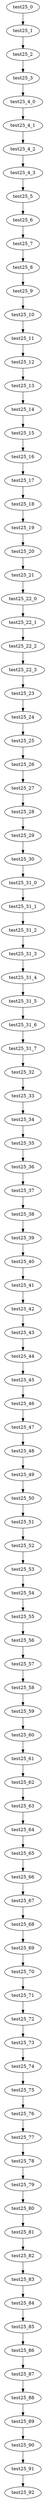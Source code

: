 digraph G {
test25_0->test25_1;
test25_1->test25_2;
test25_2->test25_3;
test25_3->test25_4_0;
test25_4_0->test25_4_1;
test25_4_1->test25_4_2;
test25_4_2->test25_4_3;
test25_4_3->test25_5;
test25_5->test25_6;
test25_6->test25_7;
test25_7->test25_8;
test25_8->test25_9;
test25_9->test25_10;
test25_10->test25_11;
test25_11->test25_12;
test25_12->test25_13;
test25_13->test25_14;
test25_14->test25_15;
test25_15->test25_16;
test25_16->test25_17;
test25_17->test25_18;
test25_18->test25_19;
test25_19->test25_20;
test25_20->test25_21;
test25_21->test25_22_0;
test25_22_0->test25_22_1;
test25_22_1->test25_22_2;
test25_22_2->test25_22_3;
test25_22_3->test25_23;
test25_23->test25_24;
test25_24->test25_25;
test25_25->test25_26;
test25_26->test25_27;
test25_27->test25_28;
test25_28->test25_29;
test25_29->test25_30;
test25_30->test25_31_0;
test25_31_0->test25_31_1;
test25_31_1->test25_31_2;
test25_31_2->test25_31_3;
test25_31_3->test25_31_4;
test25_31_4->test25_31_5;
test25_31_5->test25_31_6;
test25_31_6->test25_31_7;
test25_31_7->test25_32;
test25_32->test25_33;
test25_33->test25_34;
test25_34->test25_35;
test25_35->test25_36;
test25_36->test25_37;
test25_37->test25_38;
test25_38->test25_39;
test25_39->test25_40;
test25_40->test25_41;
test25_41->test25_42;
test25_42->test25_43;
test25_43->test25_44;
test25_44->test25_45;
test25_45->test25_46;
test25_46->test25_47;
test25_47->test25_48;
test25_48->test25_49;
test25_49->test25_50;
test25_50->test25_51;
test25_51->test25_52;
test25_52->test25_53;
test25_53->test25_54;
test25_54->test25_55;
test25_55->test25_56;
test25_56->test25_57;
test25_57->test25_58;
test25_58->test25_59;
test25_59->test25_60;
test25_60->test25_61;
test25_61->test25_62;
test25_62->test25_63;
test25_63->test25_64;
test25_64->test25_65;
test25_65->test25_66;
test25_66->test25_67;
test25_67->test25_68;
test25_68->test25_69;
test25_69->test25_70;
test25_70->test25_71;
test25_71->test25_72;
test25_72->test25_73;
test25_73->test25_74;
test25_74->test25_75;
test25_75->test25_76;
test25_76->test25_77;
test25_77->test25_78;
test25_78->test25_79;
test25_79->test25_80;
test25_80->test25_81;
test25_81->test25_82;
test25_82->test25_83;
test25_83->test25_84;
test25_84->test25_85;
test25_85->test25_86;
test25_86->test25_87;
test25_87->test25_88;
test25_88->test25_89;
test25_89->test25_90;
test25_90->test25_91;
test25_91->test25_92;

}
